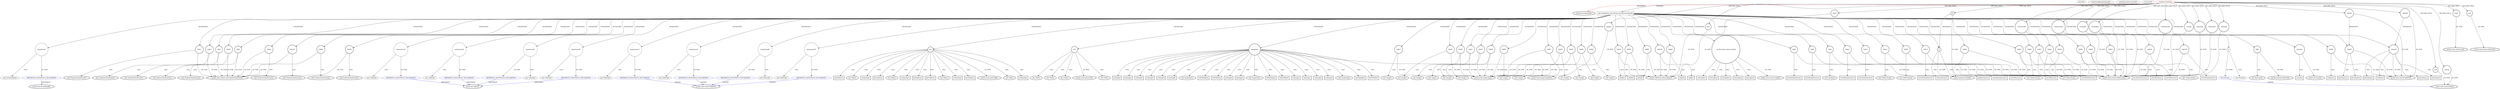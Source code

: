 digraph {
baseInfo[graphId=2710,category="extension_graph",isAnonymous=false,possibleRelation=true]
frameworkRelatedTypesInfo[0="javafx.fxml.Initializable"]
possibleCollaborationsInfo[0="2710~OVERRIDING_METHOD_DECLARATION-INSTANTIATION-~javafx.fxml.Initializable ~javafx.event.EventHandler ~false~true",1="2710~OVERRIDING_METHOD_DECLARATION-INSTANTIATION-~javafx.fxml.Initializable ~javafx.scene.control.Button ~false~false",2="2710~OVERRIDING_METHOD_DECLARATION-INSTANTIATION-~javafx.fxml.Initializable ~javafx.scene.control.TableCell ~false~true",3="2710~OVERRIDING_METHOD_DECLARATION-INSTANTIATION-~javafx.fxml.Initializable ~javafx.util.Callback ~false~true"]
locationInfo[projectName="geyrix57-Proyecto_1_Bases",filePath="/geyrix57-Proyecto_1_Bases/Proyecto_1_Bases-master/src/Control/ControlLog.java",contextSignature="ControlLog",graphId="2710"]
0[label="Control.ControlLog",vertexType="ROOT_CLIENT_CLASS_DECLARATION",isFrameworkType=false,color=red]
1[label="javafx.fxml.Initializable",vertexType="FRAMEWORK_INTERFACE_TYPE",isFrameworkType=true,peripheries=2]
2[label="CArchivedId",vertexType="FIELD_DECLARATION",isFrameworkType=true,peripheries=2,shape=circle]
3[label="javafx.scene.control.TableColumn",vertexType="FRAMEWORK_CLASS_TYPE",isFrameworkType=true,peripheries=2]
4[label="CDireccionId",vertexType="FIELD_DECLARATION",isFrameworkType=true,peripheries=2,shape=circle]
6[label="CGroupId",vertexType="FIELD_DECLARATION",isFrameworkType=true,peripheries=2,shape=circle]
8[label="CGroupId2",vertexType="FIELD_DECLARATION",isFrameworkType=true,peripheries=2,shape=circle]
10[label="CMembersId",vertexType="FIELD_DECLARATION",isFrameworkType=true,peripheries=2,shape=circle]
12[label="CSizeId",vertexType="FIELD_DECLARATION",isFrameworkType=true,peripheries=2,shape=circle]
14[label="CStatusId",vertexType="FIELD_DECLARATION",isFrameworkType=true,peripheries=2,shape=circle]
16[label="CStatusId2",vertexType="FIELD_DECLARATION",isFrameworkType=true,peripheries=2,shape=circle]
18[label="CbotonId",vertexType="FIELD_DECLARATION",isFrameworkType=true,peripheries=2,shape=circle]
20[label="asd",vertexType="FIELD_DECLARATION",isFrameworkType=true,peripheries=2,shape=circle]
21[label="javafx.scene.control.Button",vertexType="FRAMEWORK_CLASS_TYPE",isFrameworkType=true,peripheries=2]
22[label="data",vertexType="FIELD_DECLARATION",isFrameworkType=true,peripheries=2,shape=circle]
23[label="javafx.collections.ObservableList",vertexType="FRAMEWORK_INTERFACE_TYPE",isFrameworkType=true,peripheries=2]
24[label="data2",vertexType="FIELD_DECLARATION",isFrameworkType=true,peripheries=2,shape=circle]
26[label="imagen",vertexType="FIELD_DECLARATION",isFrameworkType=true,peripheries=2,shape=circle]
27[label="javafx.scene.image.ImageView",vertexType="FRAMEWORK_CLASS_TYPE",isFrameworkType=true,peripheries=2]
28[label="panel",vertexType="FIELD_DECLARATION",isFrameworkType=true,peripheries=2,shape=circle]
29[label="javafx.scene.control.Label",vertexType="FRAMEWORK_CLASS_TYPE",isFrameworkType=true,peripheries=2]
30[label="refresh",vertexType="FIELD_DECLARATION",isFrameworkType=true,peripheries=2,shape=circle]
32[label="root",vertexType="FIELD_DECLARATION",isFrameworkType=true,peripheries=2,shape=circle]
33[label="javafx.scene.layout.AnchorPane",vertexType="FRAMEWORK_CLASS_TYPE",isFrameworkType=true,peripheries=2]
34[label="tablaId",vertexType="FIELD_DECLARATION",isFrameworkType=true,peripheries=2,shape=circle]
35[label="javafx.scene.control.TableView",vertexType="FRAMEWORK_CLASS_TYPE",isFrameworkType=true,peripheries=2]
36[label="tablaId2",vertexType="FIELD_DECLARATION",isFrameworkType=true,peripheries=2,shape=circle]
38[label="tl",vertexType="FIELD_DECLARATION",isFrameworkType=true,peripheries=2,shape=circle]
39[label="javafx.animation.Timeline",vertexType="FRAMEWORK_CLASS_TYPE",isFrameworkType=true,peripheries=2]
40[label="void initialize(java.net.URL,java.util.ResourceBundle)",vertexType="OVERRIDING_METHOD_DECLARATION",isFrameworkType=false,shape=box]
42[label="VAR0",vertexType="VARIABLE_EXPRESION",isFrameworkType=true,peripheries=2,shape=circle]
41[label="new Timeline()",vertexType="CONSTRUCTOR_CALL",isFrameworkType=true,peripheries=2]
44[label="tl",vertexType="VARIABLE_EXPRESION",isFrameworkType=true,peripheries=2,shape=circle]
45[label="getKeyFrames()",vertexType="INSIDE_CALL",isFrameworkType=true,peripheries=2,shape=box]
48[label="VAR2",vertexType="VARIABLE_EXPRESION",isFrameworkType=true,peripheries=2,shape=circle]
49[label="javafx.animation.KeyFrame",vertexType="FRAMEWORK_CLASS_TYPE",isFrameworkType=true,peripheries=2]
47[label="new KeyFrame()",vertexType="CONSTRUCTOR_CALL",isFrameworkType=true,peripheries=2]
50[label="Duration",vertexType="VARIABLE_EXPRESION",isFrameworkType=true,peripheries=2,shape=circle]
52[label="javafx.util.Duration",vertexType="FRAMEWORK_CLASS_TYPE",isFrameworkType=true,peripheries=2]
51[label="seconds()",vertexType="INSIDE_CALL",isFrameworkType=true,peripheries=2,shape=box]
54[label="anonymous4",vertexType="VARIABLE_EXPRESION",isFrameworkType=false,shape=circle]
55[label="REFERENCE_ANONYMOUS_DECLARATION",vertexType="REFERENCE_ANONYMOUS_DECLARATION",isFrameworkType=false,color=blue]
56[label="javafx.event.EventHandler",vertexType="FRAMEWORK_INTERFACE_TYPE",isFrameworkType=true,peripheries=2]
53[label="new EventHandler()",vertexType="CONSTRUCTOR_CALL",isFrameworkType=false]
58[label="setCycleCount()",vertexType="INSIDE_CALL",isFrameworkType=true,peripheries=2,shape=box]
59[label="VAR6",vertexType="VARIABLE_EXPRESION",isFrameworkType=true,peripheries=2,shape=circle]
60[label="setCellValueFactory()",vertexType="INSIDE_CALL",isFrameworkType=true,peripheries=2,shape=box]
63[label="VAR7",vertexType="VARIABLE_EXPRESION",isFrameworkType=true,peripheries=2,shape=circle]
64[label="javafx.scene.control.cell.PropertyValueFactory",vertexType="FRAMEWORK_CLASS_TYPE",isFrameworkType=true,peripheries=2]
62[label="new PropertyValueFactory()",vertexType="CONSTRUCTOR_CALL",isFrameworkType=true,peripheries=2]
65[label="VAR8",vertexType="VARIABLE_EXPRESION",isFrameworkType=true,peripheries=2,shape=circle]
66[label="setCellValueFactory()",vertexType="INSIDE_CALL",isFrameworkType=true,peripheries=2,shape=box]
69[label="VAR9",vertexType="VARIABLE_EXPRESION",isFrameworkType=true,peripheries=2,shape=circle]
68[label="new PropertyValueFactory()",vertexType="CONSTRUCTOR_CALL",isFrameworkType=true,peripheries=2]
71[label="VAR10",vertexType="VARIABLE_EXPRESION",isFrameworkType=true,peripheries=2,shape=circle]
72[label="setCellValueFactory()",vertexType="INSIDE_CALL",isFrameworkType=true,peripheries=2,shape=box]
75[label="VAR11",vertexType="VARIABLE_EXPRESION",isFrameworkType=true,peripheries=2,shape=circle]
74[label="new PropertyValueFactory()",vertexType="CONSTRUCTOR_CALL",isFrameworkType=true,peripheries=2]
77[label="VAR12",vertexType="VARIABLE_EXPRESION",isFrameworkType=true,peripheries=2,shape=circle]
78[label="setCellValueFactory()",vertexType="INSIDE_CALL",isFrameworkType=true,peripheries=2,shape=box]
81[label="VAR13",vertexType="VARIABLE_EXPRESION",isFrameworkType=true,peripheries=2,shape=circle]
80[label="new PropertyValueFactory()",vertexType="CONSTRUCTOR_CALL",isFrameworkType=true,peripheries=2]
84[label="VAR14",vertexType="VARIABLE_EXPRESION",isFrameworkType=true,peripheries=2,shape=circle]
83[label="new TableColumn()",vertexType="CONSTRUCTOR_CALL",isFrameworkType=true,peripheries=2]
86[label="VAR15",vertexType="VARIABLE_EXPRESION",isFrameworkType=true,peripheries=2,shape=circle]
87[label="setCellValueFactory()",vertexType="INSIDE_CALL",isFrameworkType=true,peripheries=2,shape=box]
90[label="VAR16",vertexType="VARIABLE_EXPRESION",isFrameworkType=true,peripheries=2,shape=circle]
89[label="new PropertyValueFactory()",vertexType="CONSTRUCTOR_CALL",isFrameworkType=true,peripheries=2]
92[label="VAR17",vertexType="VARIABLE_EXPRESION",isFrameworkType=true,peripheries=2,shape=circle]
93[label="setCellFactory()",vertexType="INSIDE_CALL",isFrameworkType=true,peripheries=2,shape=box]
96[label="anonymous18",vertexType="VARIABLE_EXPRESION",isFrameworkType=false,shape=circle]
97[label="REFERENCE_ANONYMOUS_DECLARATION",vertexType="REFERENCE_ANONYMOUS_DECLARATION",isFrameworkType=false,color=blue]
98[label="javafx.util.Callback",vertexType="FRAMEWORK_INTERFACE_TYPE",isFrameworkType=true,peripheries=2]
95[label="new Callback()",vertexType="CONSTRUCTOR_CALL",isFrameworkType=false]
100[label="anonymous19",vertexType="VARIABLE_EXPRESION",isFrameworkType=false,shape=circle]
101[label="REFERENCE_ANONYMOUS_DECLARATION",vertexType="REFERENCE_ANONYMOUS_DECLARATION",isFrameworkType=false,color=blue]
102[label="javafx.scene.control.TableCell",vertexType="FRAMEWORK_CLASS_TYPE",isFrameworkType=true,peripheries=2]
99[label="new TableCell()",vertexType="CONSTRUCTOR_CALL",isFrameworkType=false]
104[label="box",vertexType="VARIABLE_EXPRESION",isFrameworkType=true,peripheries=2,shape=circle]
105[label="javafx.scene.layout.HBox",vertexType="FRAMEWORK_CLASS_TYPE",isFrameworkType=true,peripheries=2]
103[label="new HBox()",vertexType="CONSTRUCTOR_CALL",isFrameworkType=true,peripheries=2]
107[label="setSpacing()",vertexType="INSIDE_CALL",isFrameworkType=true,peripheries=2,shape=box]
109[label="vbox",vertexType="VARIABLE_EXPRESION",isFrameworkType=true,peripheries=2,shape=circle]
110[label="javafx.scene.layout.VBox",vertexType="FRAMEWORK_CLASS_TYPE",isFrameworkType=true,peripheries=2]
108[label="new VBox()",vertexType="CONSTRUCTOR_CALL",isFrameworkType=true,peripheries=2]
112[label="imageview",vertexType="VARIABLE_EXPRESION",isFrameworkType=true,peripheries=2,shape=circle]
111[label="new ImageView()",vertexType="CONSTRUCTOR_CALL",isFrameworkType=true,peripheries=2]
115[label="setFitHeight()",vertexType="INSIDE_CALL",isFrameworkType=true,peripheries=2,shape=box]
117[label="setFitWidth()",vertexType="INSIDE_CALL",isFrameworkType=true,peripheries=2,shape=box]
119[label="setImage()",vertexType="INSIDE_CALL",isFrameworkType=true,peripheries=2,shape=box]
121[label="VAR27",vertexType="VARIABLE_EXPRESION",isFrameworkType=true,peripheries=2,shape=circle]
122[label="javafx.scene.image.Image",vertexType="FRAMEWORK_CLASS_TYPE",isFrameworkType=true,peripheries=2]
120[label="new Image()",vertexType="CONSTRUCTOR_CALL",isFrameworkType=true,peripheries=2]
124[label="setImage()",vertexType="INSIDE_CALL",isFrameworkType=true,peripheries=2,shape=box]
126[label="VAR29",vertexType="VARIABLE_EXPRESION",isFrameworkType=true,peripheries=2,shape=circle]
125[label="new Image()",vertexType="CONSTRUCTOR_CALL",isFrameworkType=true,peripheries=2]
129[label="setImage()",vertexType="INSIDE_CALL",isFrameworkType=true,peripheries=2,shape=box]
131[label="VAR31",vertexType="VARIABLE_EXPRESION",isFrameworkType=true,peripheries=2,shape=circle]
130[label="new Image()",vertexType="CONSTRUCTOR_CALL",isFrameworkType=true,peripheries=2]
134[label="setImage()",vertexType="INSIDE_CALL",isFrameworkType=true,peripheries=2,shape=box]
136[label="VAR33",vertexType="VARIABLE_EXPRESION",isFrameworkType=true,peripheries=2,shape=circle]
135[label="new Image()",vertexType="CONSTRUCTOR_CALL",isFrameworkType=true,peripheries=2]
139[label="setImage()",vertexType="INSIDE_CALL",isFrameworkType=true,peripheries=2,shape=box]
141[label="VAR35",vertexType="VARIABLE_EXPRESION",isFrameworkType=true,peripheries=2,shape=circle]
140[label="new Image()",vertexType="CONSTRUCTOR_CALL",isFrameworkType=true,peripheries=2]
144[label="setImage()",vertexType="INSIDE_CALL",isFrameworkType=true,peripheries=2,shape=box]
146[label="VAR37",vertexType="VARIABLE_EXPRESION",isFrameworkType=true,peripheries=2,shape=circle]
145[label="new Image()",vertexType="CONSTRUCTOR_CALL",isFrameworkType=true,peripheries=2]
148[label="VAR38",vertexType="VARIABLE_EXPRESION",isFrameworkType=true,peripheries=2,shape=circle]
149[label="addAll()",vertexType="INSIDE_CALL",isFrameworkType=true,peripheries=2,shape=box]
152[label="getChildren()",vertexType="INSIDE_CALL",isFrameworkType=true,peripheries=2,shape=box]
153[label="_:javafx.scene.control.Labeled",vertexType="VARIABLE_EXPRESION",isFrameworkType=true,peripheries=2,shape=circle]
155[label="javafx.scene.control.Labeled",vertexType="FRAMEWORK_CLASS_TYPE",isFrameworkType=true,peripheries=2]
154[label="setGraphic()",vertexType="INSIDE_CALL",isFrameworkType=true,peripheries=2,shape=box]
156[label="tablaId",vertexType="VARIABLE_EXPRESION",isFrameworkType=true,peripheries=2,shape=circle]
157[label="getColumns()",vertexType="INSIDE_CALL",isFrameworkType=true,peripheries=2,shape=box]
160[label="VAR42",vertexType="VARIABLE_EXPRESION",isFrameworkType=true,peripheries=2,shape=circle]
159[label="new TableColumn()",vertexType="CONSTRUCTOR_CALL",isFrameworkType=true,peripheries=2]
162[label="VAR43",vertexType="VARIABLE_EXPRESION",isFrameworkType=true,peripheries=2,shape=circle]
163[label="setCellValueFactory()",vertexType="INSIDE_CALL",isFrameworkType=true,peripheries=2,shape=box]
166[label="VAR44",vertexType="VARIABLE_EXPRESION",isFrameworkType=true,peripheries=2,shape=circle]
165[label="new PropertyValueFactory()",vertexType="CONSTRUCTOR_CALL",isFrameworkType=true,peripheries=2]
168[label="VAR45",vertexType="VARIABLE_EXPRESION",isFrameworkType=true,peripheries=2,shape=circle]
169[label="setCellFactory()",vertexType="INSIDE_CALL",isFrameworkType=true,peripheries=2,shape=box]
172[label="anonymous46",vertexType="VARIABLE_EXPRESION",isFrameworkType=false,shape=circle]
173[label="REFERENCE_ANONYMOUS_DECLARATION",vertexType="REFERENCE_ANONYMOUS_DECLARATION",isFrameworkType=false,color=blue]
171[label="new Callback()",vertexType="CONSTRUCTOR_CALL",isFrameworkType=false]
176[label="anonymous47",vertexType="VARIABLE_EXPRESION",isFrameworkType=false,shape=circle]
177[label="REFERENCE_ANONYMOUS_DECLARATION",vertexType="REFERENCE_ANONYMOUS_DECLARATION",isFrameworkType=false,color=blue]
175[label="new TableCell()",vertexType="CONSTRUCTOR_CALL",isFrameworkType=false]
179[label="new HBox()",vertexType="CONSTRUCTOR_CALL",isFrameworkType=true,peripheries=2]
182[label="setSpacing()",vertexType="INSIDE_CALL",isFrameworkType=true,peripheries=2,shape=box]
183[label="new VBox()",vertexType="CONSTRUCTOR_CALL",isFrameworkType=true,peripheries=2]
185[label="new ImageView()",vertexType="CONSTRUCTOR_CALL",isFrameworkType=true,peripheries=2]
188[label="setFitHeight()",vertexType="INSIDE_CALL",isFrameworkType=true,peripheries=2,shape=box]
190[label="setFitWidth()",vertexType="INSIDE_CALL",isFrameworkType=true,peripheries=2,shape=box]
192[label="setImage()",vertexType="INSIDE_CALL",isFrameworkType=true,peripheries=2,shape=box]
194[label="VAR55",vertexType="VARIABLE_EXPRESION",isFrameworkType=true,peripheries=2,shape=circle]
193[label="new Image()",vertexType="CONSTRUCTOR_CALL",isFrameworkType=true,peripheries=2]
197[label="setImage()",vertexType="INSIDE_CALL",isFrameworkType=true,peripheries=2,shape=box]
199[label="VAR57",vertexType="VARIABLE_EXPRESION",isFrameworkType=true,peripheries=2,shape=circle]
198[label="new Image()",vertexType="CONSTRUCTOR_CALL",isFrameworkType=true,peripheries=2]
201[label="VAR58",vertexType="VARIABLE_EXPRESION",isFrameworkType=true,peripheries=2,shape=circle]
202[label="addAll()",vertexType="INSIDE_CALL",isFrameworkType=true,peripheries=2,shape=box]
205[label="getChildren()",vertexType="INSIDE_CALL",isFrameworkType=true,peripheries=2,shape=box]
207[label="setGraphic()",vertexType="INSIDE_CALL",isFrameworkType=true,peripheries=2,shape=box]
209[label="getColumns()",vertexType="INSIDE_CALL",isFrameworkType=true,peripheries=2,shape=box]
210[label="VAR62",vertexType="VARIABLE_EXPRESION",isFrameworkType=true,peripheries=2,shape=circle]
211[label="setItems()",vertexType="INSIDE_CALL",isFrameworkType=true,peripheries=2,shape=box]
214[label="VAR63",vertexType="VARIABLE_EXPRESION",isFrameworkType=true,peripheries=2,shape=circle]
213[label="new TableColumn()",vertexType="CONSTRUCTOR_CALL",isFrameworkType=true,peripheries=2]
216[label="VAR64",vertexType="VARIABLE_EXPRESION",isFrameworkType=true,peripheries=2,shape=circle]
217[label="setCellValueFactory()",vertexType="INSIDE_CALL",isFrameworkType=true,peripheries=2,shape=box]
220[label="VAR65",vertexType="VARIABLE_EXPRESION",isFrameworkType=true,peripheries=2,shape=circle]
219[label="new PropertyValueFactory()",vertexType="CONSTRUCTOR_CALL",isFrameworkType=true,peripheries=2]
222[label="VAR66",vertexType="VARIABLE_EXPRESION",isFrameworkType=true,peripheries=2,shape=circle]
223[label="setCellFactory()",vertexType="INSIDE_CALL",isFrameworkType=true,peripheries=2,shape=box]
226[label="anonymous67",vertexType="VARIABLE_EXPRESION",isFrameworkType=false,shape=circle]
227[label="REFERENCE_ANONYMOUS_DECLARATION",vertexType="REFERENCE_ANONYMOUS_DECLARATION",isFrameworkType=false,color=blue]
225[label="new Callback()",vertexType="CONSTRUCTOR_CALL",isFrameworkType=false]
230[label="anonymous68",vertexType="VARIABLE_EXPRESION",isFrameworkType=false,shape=circle]
231[label="REFERENCE_ANONYMOUS_DECLARATION",vertexType="REFERENCE_ANONYMOUS_DECLARATION",isFrameworkType=false,color=blue]
229[label="new TableCell()",vertexType="CONSTRUCTOR_CALL",isFrameworkType=false]
233[label="new HBox()",vertexType="CONSTRUCTOR_CALL",isFrameworkType=true,peripheries=2]
236[label="setSpacing()",vertexType="INSIDE_CALL",isFrameworkType=true,peripheries=2,shape=box]
237[label="new VBox()",vertexType="CONSTRUCTOR_CALL",isFrameworkType=true,peripheries=2]
239[label="new ImageView()",vertexType="CONSTRUCTOR_CALL",isFrameworkType=true,peripheries=2]
242[label="setFitHeight()",vertexType="INSIDE_CALL",isFrameworkType=true,peripheries=2,shape=box]
244[label="setFitWidth()",vertexType="INSIDE_CALL",isFrameworkType=true,peripheries=2,shape=box]
246[label="setImage()",vertexType="INSIDE_CALL",isFrameworkType=true,peripheries=2,shape=box]
248[label="VAR76",vertexType="VARIABLE_EXPRESION",isFrameworkType=true,peripheries=2,shape=circle]
247[label="new Image()",vertexType="CONSTRUCTOR_CALL",isFrameworkType=true,peripheries=2]
251[label="setImage()",vertexType="INSIDE_CALL",isFrameworkType=true,peripheries=2,shape=box]
253[label="VAR78",vertexType="VARIABLE_EXPRESION",isFrameworkType=true,peripheries=2,shape=circle]
252[label="new Image()",vertexType="CONSTRUCTOR_CALL",isFrameworkType=true,peripheries=2]
256[label="setImage()",vertexType="INSIDE_CALL",isFrameworkType=true,peripheries=2,shape=box]
258[label="VAR80",vertexType="VARIABLE_EXPRESION",isFrameworkType=true,peripheries=2,shape=circle]
257[label="new Image()",vertexType="CONSTRUCTOR_CALL",isFrameworkType=true,peripheries=2]
260[label="VAR81",vertexType="VARIABLE_EXPRESION",isFrameworkType=true,peripheries=2,shape=circle]
261[label="addAll()",vertexType="INSIDE_CALL",isFrameworkType=true,peripheries=2,shape=box]
264[label="getChildren()",vertexType="INSIDE_CALL",isFrameworkType=true,peripheries=2,shape=box]
266[label="setGraphic()",vertexType="INSIDE_CALL",isFrameworkType=true,peripheries=2,shape=box]
268[label="setImage()",vertexType="INSIDE_CALL",isFrameworkType=true,peripheries=2,shape=box]
270[label="VAR85",vertexType="VARIABLE_EXPRESION",isFrameworkType=true,peripheries=2,shape=circle]
269[label="new Image()",vertexType="CONSTRUCTOR_CALL",isFrameworkType=true,peripheries=2]
272[label="VAR86",vertexType="VARIABLE_EXPRESION",isFrameworkType=true,peripheries=2,shape=circle]
273[label="addAll()",vertexType="INSIDE_CALL",isFrameworkType=true,peripheries=2,shape=box]
276[label="getChildren()",vertexType="INSIDE_CALL",isFrameworkType=true,peripheries=2,shape=box]
278[label="setGraphic()",vertexType="INSIDE_CALL",isFrameworkType=true,peripheries=2,shape=box]
279[label="tablaId2",vertexType="VARIABLE_EXPRESION",isFrameworkType=true,peripheries=2,shape=circle]
280[label="getColumns()",vertexType="INSIDE_CALL",isFrameworkType=true,peripheries=2,shape=box]
283[label="VAR90",vertexType="VARIABLE_EXPRESION",isFrameworkType=true,peripheries=2,shape=circle]
282[label="new TableColumn()",vertexType="CONSTRUCTOR_CALL",isFrameworkType=true,peripheries=2]
285[label="VAR91",vertexType="VARIABLE_EXPRESION",isFrameworkType=true,peripheries=2,shape=circle]
286[label="setCellValueFactory()",vertexType="INSIDE_CALL",isFrameworkType=true,peripheries=2,shape=box]
289[label="VAR92",vertexType="VARIABLE_EXPRESION",isFrameworkType=true,peripheries=2,shape=circle]
288[label="new PropertyValueFactory()",vertexType="CONSTRUCTOR_CALL",isFrameworkType=true,peripheries=2]
291[label="VAR93",vertexType="VARIABLE_EXPRESION",isFrameworkType=true,peripheries=2,shape=circle]
292[label="setCellFactory()",vertexType="INSIDE_CALL",isFrameworkType=true,peripheries=2,shape=box]
295[label="anonymous94",vertexType="VARIABLE_EXPRESION",isFrameworkType=false,shape=circle]
296[label="REFERENCE_ANONYMOUS_DECLARATION",vertexType="REFERENCE_ANONYMOUS_DECLARATION",isFrameworkType=false,color=blue]
294[label="new Callback()",vertexType="CONSTRUCTOR_CALL",isFrameworkType=false]
299[label="anonymous95",vertexType="VARIABLE_EXPRESION",isFrameworkType=false,shape=circle]
300[label="REFERENCE_ANONYMOUS_DECLARATION",vertexType="REFERENCE_ANONYMOUS_DECLARATION",isFrameworkType=false,color=blue]
298[label="new TableCell()",vertexType="CONSTRUCTOR_CALL",isFrameworkType=false]
302[label="new HBox()",vertexType="CONSTRUCTOR_CALL",isFrameworkType=true,peripheries=2]
305[label="setSpacing()",vertexType="INSIDE_CALL",isFrameworkType=true,peripheries=2,shape=box]
306[label="new VBox()",vertexType="CONSTRUCTOR_CALL",isFrameworkType=true,peripheries=2]
309[label="bt",vertexType="VARIABLE_EXPRESION",isFrameworkType=false,shape=circle]
310[label="Vista.BotonIr",vertexType="REFERENCE_CLIENT_CLASS_DECLARATION",isFrameworkType=false,color=blue]
308[label="new BotonIr()",vertexType="CONSTRUCTOR_CALL",isFrameworkType=false]
312[label="VAR100",vertexType="VARIABLE_EXPRESION",isFrameworkType=true,peripheries=2,shape=circle]
313[label="addAll()",vertexType="INSIDE_CALL",isFrameworkType=true,peripheries=2,shape=box]
316[label="getChildren()",vertexType="INSIDE_CALL",isFrameworkType=true,peripheries=2,shape=box]
318[label="setGraphic()",vertexType="INSIDE_CALL",isFrameworkType=true,peripheries=2,shape=box]
320[label="getColumns()",vertexType="INSIDE_CALL",isFrameworkType=true,peripheries=2,shape=box]
322[label="VAR104",vertexType="VARIABLE_EXPRESION",isFrameworkType=true,peripheries=2,shape=circle]
321[label="new TableColumn()",vertexType="CONSTRUCTOR_CALL",isFrameworkType=true,peripheries=2]
324[label="VAR105",vertexType="VARIABLE_EXPRESION",isFrameworkType=true,peripheries=2,shape=circle]
325[label="setCellValueFactory()",vertexType="INSIDE_CALL",isFrameworkType=true,peripheries=2,shape=box]
328[label="VAR106",vertexType="VARIABLE_EXPRESION",isFrameworkType=true,peripheries=2,shape=circle]
327[label="new PropertyValueFactory()",vertexType="CONSTRUCTOR_CALL",isFrameworkType=true,peripheries=2]
331[label="getColumns()",vertexType="INSIDE_CALL",isFrameworkType=true,peripheries=2,shape=box]
333[label="setItems()",vertexType="INSIDE_CALL",isFrameworkType=true,peripheries=2,shape=box]
0->1[label="IMPLEMENT",color=red]
0->2[label="DECLARE_FIELD"]
2->3[label="OF_TYPE"]
0->4[label="DECLARE_FIELD"]
4->3[label="OF_TYPE"]
0->6[label="DECLARE_FIELD"]
6->3[label="OF_TYPE"]
0->8[label="DECLARE_FIELD"]
8->3[label="OF_TYPE"]
0->10[label="DECLARE_FIELD"]
10->3[label="OF_TYPE"]
0->12[label="DECLARE_FIELD"]
12->3[label="OF_TYPE"]
0->14[label="DECLARE_FIELD"]
14->3[label="OF_TYPE"]
0->16[label="DECLARE_FIELD"]
16->3[label="OF_TYPE"]
0->18[label="DECLARE_FIELD"]
18->3[label="OF_TYPE"]
0->20[label="DECLARE_FIELD"]
20->21[label="OF_TYPE"]
0->22[label="DECLARE_FIELD"]
22->23[label="OF_TYPE"]
0->24[label="DECLARE_FIELD"]
24->23[label="OF_TYPE"]
0->26[label="DECLARE_FIELD"]
26->27[label="OF_TYPE"]
0->28[label="DECLARE_FIELD"]
28->29[label="OF_TYPE"]
0->30[label="DECLARE_FIELD"]
30->21[label="OF_TYPE"]
0->32[label="DECLARE_FIELD"]
32->33[label="OF_TYPE"]
0->34[label="DECLARE_FIELD"]
34->35[label="OF_TYPE"]
0->36[label="DECLARE_FIELD"]
36->35[label="OF_TYPE"]
0->38[label="DECLARE_FIELD"]
38->39[label="OF_TYPE"]
0->40[label="OVERRIDE"]
40->42[label="INSTANTIATE"]
42->39[label="OF_TYPE"]
42->41[label="CALL"]
40->44[label="INSTANTIATE"]
38->44[label="REFERENCE"]
44->39[label="OF_TYPE"]
44->45[label="CALL"]
40->48[label="INSTANTIATE"]
48->49[label="OF_TYPE"]
48->47[label="CALL"]
40->50[label="INSTANTIATE"]
50->52[label="OF_TYPE"]
50->51[label="CALL"]
40->54[label="INSTANTIATE"]
55->56[label="IMPLEMENT",color=blue]
54->55[label="OF_TYPE"]
54->53[label="CALL"]
44->58[label="CALL"]
40->59[label="INSTANTIATE"]
59->3[label="OF_TYPE"]
59->60[label="CALL"]
40->63[label="INSTANTIATE"]
63->64[label="OF_TYPE"]
63->62[label="CALL"]
40->65[label="INSTANTIATE"]
65->3[label="OF_TYPE"]
65->66[label="CALL"]
40->69[label="INSTANTIATE"]
69->64[label="OF_TYPE"]
69->68[label="CALL"]
40->71[label="INSTANTIATE"]
71->3[label="OF_TYPE"]
71->72[label="CALL"]
40->75[label="INSTANTIATE"]
75->64[label="OF_TYPE"]
75->74[label="CALL"]
40->77[label="INSTANTIATE"]
77->3[label="OF_TYPE"]
77->78[label="CALL"]
40->81[label="INSTANTIATE"]
81->64[label="OF_TYPE"]
81->80[label="CALL"]
40->84[label="INSTANTIATE"]
84->3[label="OF_TYPE"]
84->83[label="CALL"]
40->86[label="INSTANTIATE"]
86->3[label="OF_TYPE"]
86->87[label="CALL"]
40->90[label="INSTANTIATE"]
90->64[label="OF_TYPE"]
90->89[label="CALL"]
40->92[label="INSTANTIATE"]
92->3[label="OF_TYPE"]
92->93[label="CALL"]
40->96[label="INSTANTIATE"]
97->98[label="IMPLEMENT",color=blue]
96->97[label="OF_TYPE"]
96->95[label="CALL"]
40->100[label="INSTANTIATE"]
101->102[label="EXTEND",color=blue]
100->101[label="OF_TYPE"]
100->99[label="CALL"]
40->104[label="INSTANTIATE"]
104->105[label="OF_TYPE"]
104->103[label="CALL"]
104->107[label="CALL"]
40->109[label="INSTANTIATE"]
109->110[label="OF_TYPE"]
109->108[label="CALL"]
40->112[label="INSTANTIATE"]
112->27[label="OF_TYPE"]
112->111[label="CALL"]
112->115[label="CALL"]
112->117[label="CALL"]
112->119[label="CALL"]
40->121[label="INSTANTIATE"]
121->122[label="OF_TYPE"]
121->120[label="CALL"]
112->124[label="CALL"]
40->126[label="INSTANTIATE"]
126->122[label="OF_TYPE"]
126->125[label="CALL"]
112->129[label="CALL"]
40->131[label="INSTANTIATE"]
131->122[label="OF_TYPE"]
131->130[label="CALL"]
112->134[label="CALL"]
40->136[label="INSTANTIATE"]
136->122[label="OF_TYPE"]
136->135[label="CALL"]
112->139[label="CALL"]
40->141[label="INSTANTIATE"]
141->122[label="OF_TYPE"]
141->140[label="CALL"]
112->144[label="CALL"]
40->146[label="INSTANTIATE"]
146->122[label="OF_TYPE"]
146->145[label="CALL"]
40->148[label="INSTANTIATE"]
148->23[label="OF_TYPE"]
148->149[label="CALL"]
104->152[label="CALL"]
40->153[label="INSTANTIATE"]
153->155[label="OF_TYPE"]
153->154[label="CALL"]
40->156[label="INSTANTIATE"]
34->156[label="REFERENCE"]
156->35[label="OF_TYPE"]
156->157[label="CALL"]
40->160[label="INSTANTIATE"]
160->3[label="OF_TYPE"]
160->159[label="CALL"]
40->162[label="INSTANTIATE"]
162->3[label="OF_TYPE"]
162->163[label="CALL"]
40->166[label="INSTANTIATE"]
166->64[label="OF_TYPE"]
166->165[label="CALL"]
40->168[label="INSTANTIATE"]
168->3[label="OF_TYPE"]
168->169[label="CALL"]
40->172[label="INSTANTIATE"]
173->98[label="IMPLEMENT",color=blue]
172->173[label="OF_TYPE"]
172->171[label="CALL"]
40->176[label="INSTANTIATE"]
177->102[label="EXTEND",color=blue]
176->177[label="OF_TYPE"]
176->175[label="CALL"]
104->179[label="CALL"]
104->182[label="CALL"]
109->183[label="CALL"]
112->185[label="CALL"]
112->188[label="CALL"]
112->190[label="CALL"]
112->192[label="CALL"]
40->194[label="INSTANTIATE"]
194->122[label="OF_TYPE"]
194->193[label="CALL"]
112->197[label="CALL"]
40->199[label="INSTANTIATE"]
199->122[label="OF_TYPE"]
199->198[label="CALL"]
40->201[label="INSTANTIATE"]
201->23[label="OF_TYPE"]
201->202[label="CALL"]
104->205[label="CALL"]
153->207[label="CALL"]
156->209[label="CALL"]
40->210[label="INSTANTIATE"]
210->35[label="OF_TYPE"]
210->211[label="CALL"]
40->214[label="INSTANTIATE"]
214->3[label="OF_TYPE"]
214->213[label="CALL"]
40->216[label="INSTANTIATE"]
216->3[label="OF_TYPE"]
216->217[label="CALL"]
40->220[label="INSTANTIATE"]
220->64[label="OF_TYPE"]
220->219[label="CALL"]
40->222[label="INSTANTIATE"]
222->3[label="OF_TYPE"]
222->223[label="CALL"]
40->226[label="INSTANTIATE"]
227->98[label="IMPLEMENT",color=blue]
226->227[label="OF_TYPE"]
226->225[label="CALL"]
40->230[label="INSTANTIATE"]
231->102[label="EXTEND",color=blue]
230->231[label="OF_TYPE"]
230->229[label="CALL"]
104->233[label="CALL"]
104->236[label="CALL"]
109->237[label="CALL"]
112->239[label="CALL"]
112->242[label="CALL"]
112->244[label="CALL"]
112->246[label="CALL"]
40->248[label="INSTANTIATE"]
248->122[label="OF_TYPE"]
248->247[label="CALL"]
112->251[label="CALL"]
40->253[label="INSTANTIATE"]
253->122[label="OF_TYPE"]
253->252[label="CALL"]
112->256[label="CALL"]
40->258[label="INSTANTIATE"]
258->122[label="OF_TYPE"]
258->257[label="CALL"]
40->260[label="INSTANTIATE"]
260->23[label="OF_TYPE"]
260->261[label="CALL"]
104->264[label="CALL"]
153->266[label="CALL"]
112->268[label="CALL"]
40->270[label="INSTANTIATE"]
270->122[label="OF_TYPE"]
270->269[label="CALL"]
40->272[label="INSTANTIATE"]
272->23[label="OF_TYPE"]
272->273[label="CALL"]
104->276[label="CALL"]
153->278[label="CALL"]
40->279[label="INSTANTIATE"]
36->279[label="REFERENCE"]
279->35[label="OF_TYPE"]
279->280[label="CALL"]
40->283[label="INSTANTIATE"]
283->3[label="OF_TYPE"]
283->282[label="CALL"]
40->285[label="INSTANTIATE"]
285->3[label="OF_TYPE"]
285->286[label="CALL"]
40->289[label="INSTANTIATE"]
289->64[label="OF_TYPE"]
289->288[label="CALL"]
40->291[label="INSTANTIATE"]
291->3[label="OF_TYPE"]
291->292[label="CALL"]
40->295[label="INSTANTIATE"]
296->98[label="IMPLEMENT",color=blue]
295->296[label="OF_TYPE"]
295->294[label="CALL"]
40->299[label="INSTANTIATE"]
300->102[label="EXTEND",color=blue]
299->300[label="OF_TYPE"]
299->298[label="CALL"]
104->302[label="CALL"]
104->305[label="CALL"]
109->306[label="CALL"]
40->309[label="INSTANTIATE"]
310->21[label="EXTEND",color=blue]
309->310[label="OF_TYPE"]
309->308[label="CALL"]
40->312[label="INSTANTIATE"]
312->23[label="OF_TYPE"]
312->313[label="CALL"]
104->316[label="CALL"]
153->318[label="CALL"]
279->320[label="CALL"]
40->322[label="INSTANTIATE"]
322->3[label="OF_TYPE"]
322->321[label="CALL"]
40->324[label="INSTANTIATE"]
324->3[label="OF_TYPE"]
324->325[label="CALL"]
40->328[label="INSTANTIATE"]
328->64[label="OF_TYPE"]
328->327[label="CALL"]
279->331[label="CALL"]
279->333[label="CALL"]
}
